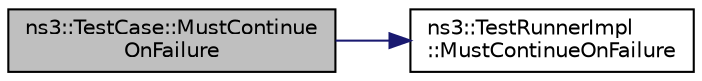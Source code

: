 digraph "ns3::TestCase::MustContinueOnFailure"
{
 // LATEX_PDF_SIZE
  edge [fontname="Helvetica",fontsize="10",labelfontname="Helvetica",labelfontsize="10"];
  node [fontname="Helvetica",fontsize="10",shape=record];
  rankdir="LR";
  Node1 [label="ns3::TestCase::MustContinue\lOnFailure",height=0.2,width=0.4,color="black", fillcolor="grey75", style="filled", fontcolor="black",tooltip="Check if this run should continue on failure."];
  Node1 -> Node2 [color="midnightblue",fontsize="10",style="solid",fontname="Helvetica"];
  Node2 [label="ns3::TestRunnerImpl\l::MustContinueOnFailure",height=0.2,width=0.4,color="black", fillcolor="white", style="filled",URL="$classns3_1_1_test_runner_impl.html#aaea3349cce9242327bd30ce380ed8e4d",tooltip="Check if this run should continue on failure."];
}

